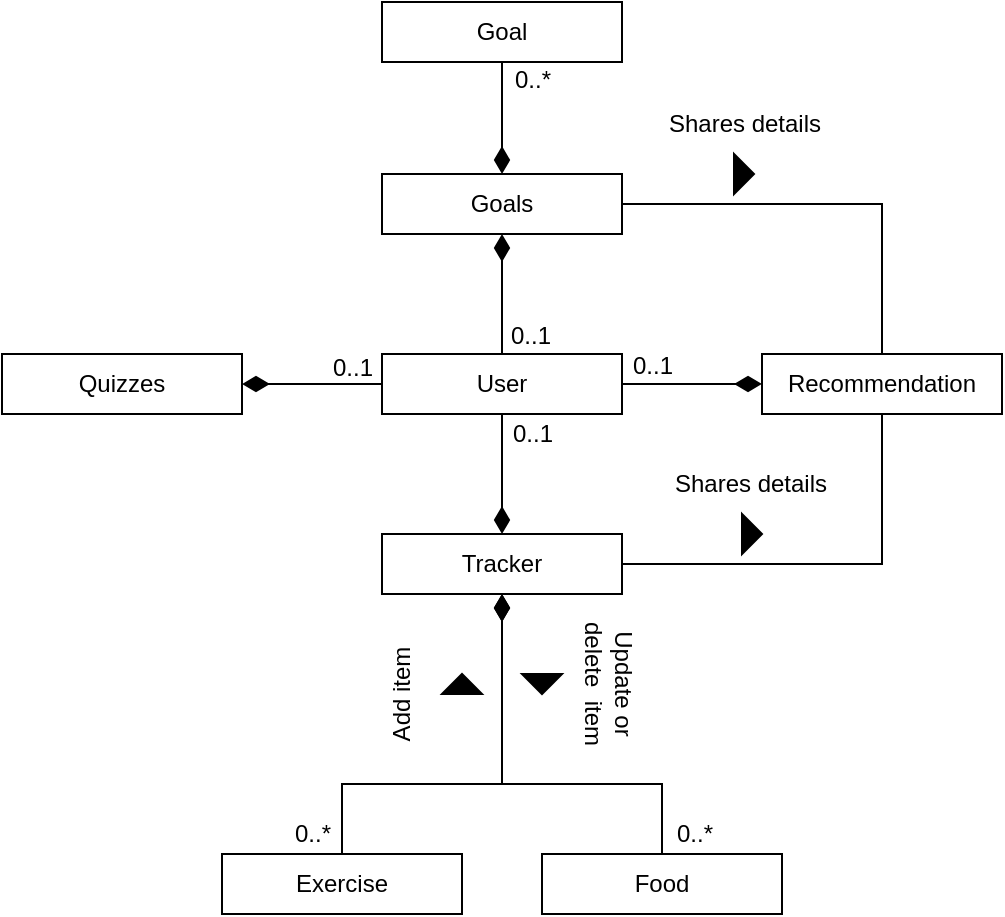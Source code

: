 <mxfile version="20.6.0" type="github">
  <diagram id="C5RBs43oDa-KdzZeNtuy" name="Page-1">
    <mxGraphModel dx="559" dy="875" grid="0" gridSize="10" guides="1" tooltips="1" connect="1" arrows="1" fold="1" page="1" pageScale="1" pageWidth="827" pageHeight="1169" math="0" shadow="0">
      <root>
        <mxCell id="WIyWlLk6GJQsqaUBKTNV-0" />
        <mxCell id="WIyWlLk6GJQsqaUBKTNV-1" parent="WIyWlLk6GJQsqaUBKTNV-0" />
        <mxCell id="8dt7e1dIpxcetfPC-Uj9-0" value="User" style="rounded=0;whiteSpace=wrap;html=1;" vertex="1" parent="WIyWlLk6GJQsqaUBKTNV-1">
          <mxGeometry x="300" y="210" width="120" height="30" as="geometry" />
        </mxCell>
        <mxCell id="8dt7e1dIpxcetfPC-Uj9-9" style="edgeStyle=orthogonalEdgeStyle;rounded=0;orthogonalLoop=1;jettySize=auto;html=1;exitX=0.5;exitY=0;exitDx=0;exitDy=0;entryX=0.5;entryY=1;entryDx=0;entryDy=0;endArrow=none;endFill=0;startArrow=diamondThin;startFill=1;startSize=11;" edge="1" parent="WIyWlLk6GJQsqaUBKTNV-1" source="8dt7e1dIpxcetfPC-Uj9-1" target="8dt7e1dIpxcetfPC-Uj9-0">
          <mxGeometry relative="1" as="geometry" />
        </mxCell>
        <mxCell id="8dt7e1dIpxcetfPC-Uj9-39" style="edgeStyle=orthogonalEdgeStyle;rounded=0;jumpSize=6;orthogonalLoop=1;jettySize=auto;html=1;exitX=1;exitY=0.5;exitDx=0;exitDy=0;entryX=0.5;entryY=1;entryDx=0;entryDy=0;strokeWidth=1;fontSize=12;startArrow=none;startFill=0;endArrow=none;endFill=0;startSize=6;endSize=11;" edge="1" parent="WIyWlLk6GJQsqaUBKTNV-1" source="8dt7e1dIpxcetfPC-Uj9-1" target="8dt7e1dIpxcetfPC-Uj9-4">
          <mxGeometry relative="1" as="geometry" />
        </mxCell>
        <mxCell id="8dt7e1dIpxcetfPC-Uj9-1" value="Tracker" style="rounded=0;whiteSpace=wrap;html=1;" vertex="1" parent="WIyWlLk6GJQsqaUBKTNV-1">
          <mxGeometry x="300" y="300" width="120" height="30" as="geometry" />
        </mxCell>
        <mxCell id="8dt7e1dIpxcetfPC-Uj9-7" style="edgeStyle=orthogonalEdgeStyle;rounded=0;orthogonalLoop=1;jettySize=auto;html=1;entryX=0.5;entryY=1;entryDx=0;entryDy=0;endArrow=diamondThin;endFill=1;endSize=11;" edge="1" parent="WIyWlLk6GJQsqaUBKTNV-1" source="8dt7e1dIpxcetfPC-Uj9-2" target="8dt7e1dIpxcetfPC-Uj9-1">
          <mxGeometry relative="1" as="geometry">
            <Array as="points">
              <mxPoint x="280" y="425" />
              <mxPoint x="360" y="425" />
            </Array>
          </mxGeometry>
        </mxCell>
        <mxCell id="8dt7e1dIpxcetfPC-Uj9-2" value="Exercise" style="rounded=0;whiteSpace=wrap;html=1;" vertex="1" parent="WIyWlLk6GJQsqaUBKTNV-1">
          <mxGeometry x="220" y="460" width="120" height="30" as="geometry" />
        </mxCell>
        <mxCell id="8dt7e1dIpxcetfPC-Uj9-8" style="edgeStyle=orthogonalEdgeStyle;rounded=0;orthogonalLoop=1;jettySize=auto;html=1;entryX=0.5;entryY=1;entryDx=0;entryDy=0;endArrow=diamondThin;endFill=1;startSize=6;endSize=11;" edge="1" parent="WIyWlLk6GJQsqaUBKTNV-1" source="8dt7e1dIpxcetfPC-Uj9-3" target="8dt7e1dIpxcetfPC-Uj9-1">
          <mxGeometry relative="1" as="geometry">
            <Array as="points">
              <mxPoint x="440" y="425" />
              <mxPoint x="360" y="425" />
            </Array>
          </mxGeometry>
        </mxCell>
        <mxCell id="8dt7e1dIpxcetfPC-Uj9-3" value="Food" style="rounded=0;whiteSpace=wrap;html=1;" vertex="1" parent="WIyWlLk6GJQsqaUBKTNV-1">
          <mxGeometry x="380" y="460" width="120" height="30" as="geometry" />
        </mxCell>
        <mxCell id="8dt7e1dIpxcetfPC-Uj9-10" style="edgeStyle=orthogonalEdgeStyle;rounded=0;orthogonalLoop=1;jettySize=auto;html=1;entryX=1;entryY=0.5;entryDx=0;entryDy=0;endArrow=none;endFill=0;startArrow=diamondThin;startFill=1;startSize=11;" edge="1" parent="WIyWlLk6GJQsqaUBKTNV-1" source="8dt7e1dIpxcetfPC-Uj9-4" target="8dt7e1dIpxcetfPC-Uj9-0">
          <mxGeometry relative="1" as="geometry" />
        </mxCell>
        <mxCell id="8dt7e1dIpxcetfPC-Uj9-4" value="Recommendation" style="rounded=0;whiteSpace=wrap;html=1;" vertex="1" parent="WIyWlLk6GJQsqaUBKTNV-1">
          <mxGeometry x="490" y="210" width="120" height="30" as="geometry" />
        </mxCell>
        <mxCell id="8dt7e1dIpxcetfPC-Uj9-11" style="edgeStyle=orthogonalEdgeStyle;rounded=0;orthogonalLoop=1;jettySize=auto;html=1;entryX=0.5;entryY=0;entryDx=0;entryDy=0;endArrow=none;endFill=0;startArrow=diamondThin;startFill=1;endSize=6;jumpSize=6;fontSize=12;strokeWidth=1;startSize=11;" edge="1" parent="WIyWlLk6GJQsqaUBKTNV-1" source="8dt7e1dIpxcetfPC-Uj9-5" target="8dt7e1dIpxcetfPC-Uj9-0">
          <mxGeometry relative="1" as="geometry" />
        </mxCell>
        <mxCell id="8dt7e1dIpxcetfPC-Uj9-38" style="edgeStyle=orthogonalEdgeStyle;rounded=0;jumpSize=6;orthogonalLoop=1;jettySize=auto;html=1;exitX=1;exitY=0.5;exitDx=0;exitDy=0;entryX=0.5;entryY=0;entryDx=0;entryDy=0;strokeWidth=1;fontSize=12;startArrow=none;startFill=0;endArrow=none;endFill=0;startSize=6;endSize=11;" edge="1" parent="WIyWlLk6GJQsqaUBKTNV-1" source="8dt7e1dIpxcetfPC-Uj9-5" target="8dt7e1dIpxcetfPC-Uj9-4">
          <mxGeometry relative="1" as="geometry" />
        </mxCell>
        <mxCell id="8dt7e1dIpxcetfPC-Uj9-5" value="Goals" style="rounded=0;whiteSpace=wrap;html=1;" vertex="1" parent="WIyWlLk6GJQsqaUBKTNV-1">
          <mxGeometry x="300" y="120" width="120" height="30" as="geometry" />
        </mxCell>
        <mxCell id="8dt7e1dIpxcetfPC-Uj9-12" style="edgeStyle=orthogonalEdgeStyle;rounded=0;orthogonalLoop=1;jettySize=auto;html=1;entryX=0;entryY=0.5;entryDx=0;entryDy=0;endArrow=none;endFill=0;startArrow=diamondThin;startFill=1;startSize=11;" edge="1" parent="WIyWlLk6GJQsqaUBKTNV-1" source="8dt7e1dIpxcetfPC-Uj9-6" target="8dt7e1dIpxcetfPC-Uj9-0">
          <mxGeometry relative="1" as="geometry" />
        </mxCell>
        <mxCell id="8dt7e1dIpxcetfPC-Uj9-6" value="Quizzes" style="rounded=0;whiteSpace=wrap;html=1;" vertex="1" parent="WIyWlLk6GJQsqaUBKTNV-1">
          <mxGeometry x="110" y="210" width="120" height="30" as="geometry" />
        </mxCell>
        <mxCell id="8dt7e1dIpxcetfPC-Uj9-13" value="0..1" style="text;html=1;align=center;verticalAlign=middle;resizable=0;points=[];autosize=1;strokeColor=none;fillColor=none;" vertex="1" parent="WIyWlLk6GJQsqaUBKTNV-1">
          <mxGeometry x="355" y="235" width="40" height="30" as="geometry" />
        </mxCell>
        <mxCell id="8dt7e1dIpxcetfPC-Uj9-15" value="0..1" style="text;html=1;align=center;verticalAlign=middle;resizable=0;points=[];autosize=1;strokeColor=none;fillColor=none;" vertex="1" parent="WIyWlLk6GJQsqaUBKTNV-1">
          <mxGeometry x="415" y="201" width="40" height="30" as="geometry" />
        </mxCell>
        <mxCell id="8dt7e1dIpxcetfPC-Uj9-17" value="0..1" style="text;html=1;align=center;verticalAlign=middle;resizable=0;points=[];autosize=1;strokeColor=none;fillColor=none;" vertex="1" parent="WIyWlLk6GJQsqaUBKTNV-1">
          <mxGeometry x="354" y="186" width="40" height="30" as="geometry" />
        </mxCell>
        <mxCell id="8dt7e1dIpxcetfPC-Uj9-18" value="0..1" style="text;html=1;align=center;verticalAlign=middle;resizable=0;points=[];autosize=1;strokeColor=none;fillColor=none;" vertex="1" parent="WIyWlLk6GJQsqaUBKTNV-1">
          <mxGeometry x="265" y="202" width="40" height="30" as="geometry" />
        </mxCell>
        <mxCell id="8dt7e1dIpxcetfPC-Uj9-26" value="0..*" style="text;html=1;align=center;verticalAlign=middle;resizable=0;points=[];autosize=1;strokeColor=none;fillColor=none;" vertex="1" parent="WIyWlLk6GJQsqaUBKTNV-1">
          <mxGeometry x="245" y="435" width="40" height="30" as="geometry" />
        </mxCell>
        <mxCell id="8dt7e1dIpxcetfPC-Uj9-27" value="0..*" style="text;html=1;align=center;verticalAlign=middle;resizable=0;points=[];autosize=1;strokeColor=none;fillColor=none;" vertex="1" parent="WIyWlLk6GJQsqaUBKTNV-1">
          <mxGeometry x="436" y="435" width="40" height="30" as="geometry" />
        </mxCell>
        <mxCell id="8dt7e1dIpxcetfPC-Uj9-34" value="" style="triangle;whiteSpace=wrap;html=1;fontSize=12;fillColor=#000000;rotation=-90;" vertex="1" parent="WIyWlLk6GJQsqaUBKTNV-1">
          <mxGeometry x="335" y="365" width="10" height="20" as="geometry" />
        </mxCell>
        <mxCell id="8dt7e1dIpxcetfPC-Uj9-35" value="" style="triangle;whiteSpace=wrap;html=1;fontSize=12;fillColor=#000000;rotation=90;" vertex="1" parent="WIyWlLk6GJQsqaUBKTNV-1">
          <mxGeometry x="375" y="365" width="10" height="20" as="geometry" />
        </mxCell>
        <mxCell id="8dt7e1dIpxcetfPC-Uj9-36" value="Add item" style="text;html=1;strokeColor=none;fillColor=none;align=center;verticalAlign=middle;whiteSpace=wrap;rounded=0;fontSize=12;rotation=-90;" vertex="1" parent="WIyWlLk6GJQsqaUBKTNV-1">
          <mxGeometry x="280" y="365" width="60" height="30" as="geometry" />
        </mxCell>
        <mxCell id="8dt7e1dIpxcetfPC-Uj9-37" value="Update or delete&amp;nbsp; item" style="text;html=1;strokeColor=none;fillColor=none;align=center;verticalAlign=middle;whiteSpace=wrap;rounded=0;fontSize=12;rotation=90;" vertex="1" parent="WIyWlLk6GJQsqaUBKTNV-1">
          <mxGeometry x="381" y="360" width="65" height="30" as="geometry" />
        </mxCell>
        <mxCell id="8dt7e1dIpxcetfPC-Uj9-40" value="" style="triangle;whiteSpace=wrap;html=1;fontSize=12;fillColor=#000000;" vertex="1" parent="WIyWlLk6GJQsqaUBKTNV-1">
          <mxGeometry x="480" y="290" width="10" height="20" as="geometry" />
        </mxCell>
        <mxCell id="8dt7e1dIpxcetfPC-Uj9-44" value="" style="triangle;whiteSpace=wrap;html=1;fontSize=12;fillColor=#000000;" vertex="1" parent="WIyWlLk6GJQsqaUBKTNV-1">
          <mxGeometry x="476" y="110" width="10" height="20" as="geometry" />
        </mxCell>
        <mxCell id="8dt7e1dIpxcetfPC-Uj9-46" value="Shares details" style="text;html=1;strokeColor=none;fillColor=none;align=center;verticalAlign=middle;whiteSpace=wrap;rounded=0;fontSize=12;" vertex="1" parent="WIyWlLk6GJQsqaUBKTNV-1">
          <mxGeometry x="441.5" y="80" width="79" height="30" as="geometry" />
        </mxCell>
        <mxCell id="8dt7e1dIpxcetfPC-Uj9-47" value="Shares details" style="text;html=1;strokeColor=none;fillColor=none;align=center;verticalAlign=middle;whiteSpace=wrap;rounded=0;fontSize=12;" vertex="1" parent="WIyWlLk6GJQsqaUBKTNV-1">
          <mxGeometry x="445" y="260" width="79" height="30" as="geometry" />
        </mxCell>
        <mxCell id="8dt7e1dIpxcetfPC-Uj9-49" style="edgeStyle=orthogonalEdgeStyle;rounded=0;jumpSize=6;orthogonalLoop=1;jettySize=auto;html=1;exitX=0.5;exitY=1;exitDx=0;exitDy=0;entryX=0.5;entryY=0;entryDx=0;entryDy=0;strokeWidth=1;fontSize=12;startArrow=none;startFill=0;endArrow=diamondThin;endFill=1;startSize=6;endSize=11;" edge="1" parent="WIyWlLk6GJQsqaUBKTNV-1" source="8dt7e1dIpxcetfPC-Uj9-48" target="8dt7e1dIpxcetfPC-Uj9-5">
          <mxGeometry relative="1" as="geometry" />
        </mxCell>
        <mxCell id="8dt7e1dIpxcetfPC-Uj9-48" value="Goal" style="rounded=0;whiteSpace=wrap;html=1;" vertex="1" parent="WIyWlLk6GJQsqaUBKTNV-1">
          <mxGeometry x="300" y="34" width="120" height="30" as="geometry" />
        </mxCell>
        <mxCell id="8dt7e1dIpxcetfPC-Uj9-50" value="0..*" style="text;html=1;align=center;verticalAlign=middle;resizable=0;points=[];autosize=1;strokeColor=none;fillColor=none;" vertex="1" parent="WIyWlLk6GJQsqaUBKTNV-1">
          <mxGeometry x="355" y="58" width="40" height="30" as="geometry" />
        </mxCell>
      </root>
    </mxGraphModel>
  </diagram>
</mxfile>
